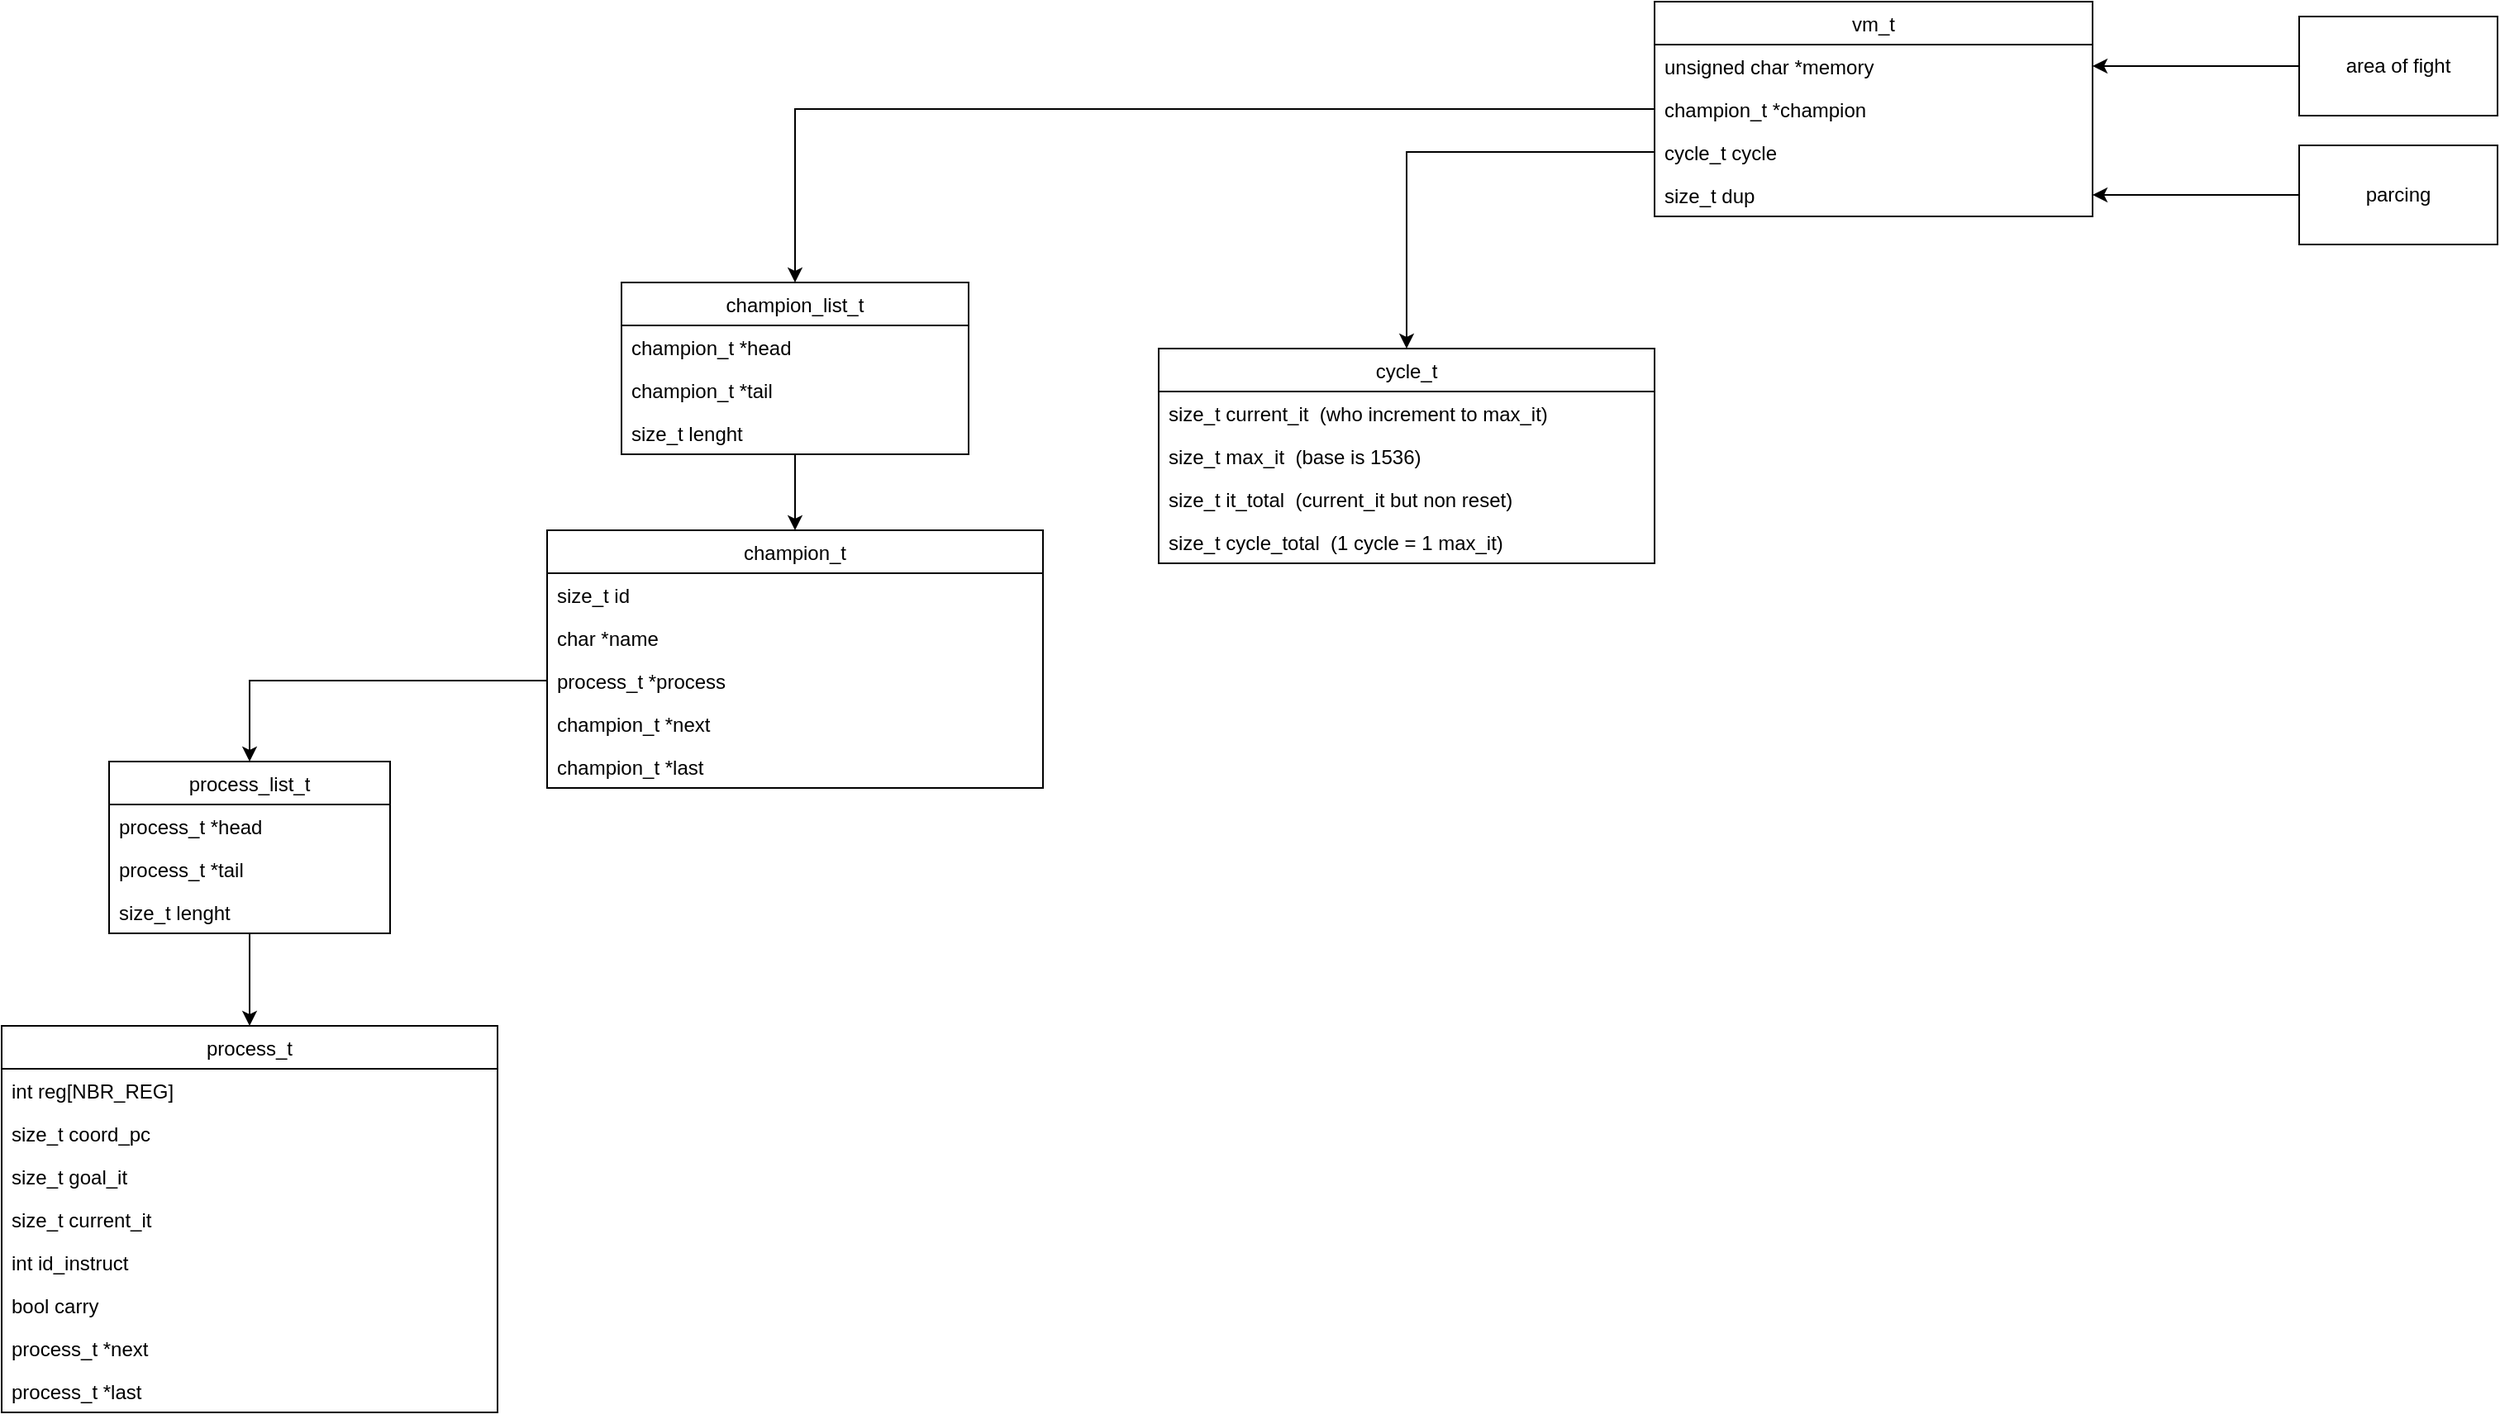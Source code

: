 <mxfile>
    <diagram id="sJNl7T-JgA-OTRm8y5UO" name="Page-1">
        <mxGraphModel dx="1873" dy="1101" grid="1" gridSize="10" guides="1" tooltips="1" connect="1" arrows="1" fold="1" page="1" pageScale="1" pageWidth="850" pageHeight="1100" math="0" shadow="0">
            <root>
                <mxCell id="0"/>
                <mxCell id="1" parent="0"/>
                <mxCell id="gSWYZH3rOPVy1YwnoG2c-80" value="vm_t" style="swimlane;fontStyle=0;childLayout=stackLayout;horizontal=1;startSize=26;fillColor=none;horizontalStack=0;resizeParent=1;resizeParentMax=0;resizeLast=0;collapsible=1;marginBottom=0;" parent="1" vertex="1">
                    <mxGeometry x="1020" y="40" width="265" height="130" as="geometry"/>
                </mxCell>
                <mxCell id="gSWYZH3rOPVy1YwnoG2c-81" value="unsigned char *memory" style="text;strokeColor=none;fillColor=none;align=left;verticalAlign=top;spacingLeft=4;spacingRight=4;overflow=hidden;rotatable=0;points=[[0,0.5],[1,0.5]];portConstraint=eastwest;" parent="gSWYZH3rOPVy1YwnoG2c-80" vertex="1">
                    <mxGeometry y="26" width="265" height="26" as="geometry"/>
                </mxCell>
                <mxCell id="gSWYZH3rOPVy1YwnoG2c-82" value="champion_t *champion&#10;" style="text;strokeColor=none;fillColor=none;align=left;verticalAlign=top;spacingLeft=4;spacingRight=4;overflow=hidden;rotatable=0;points=[[0,0.5],[1,0.5]];portConstraint=eastwest;" parent="gSWYZH3rOPVy1YwnoG2c-80" vertex="1">
                    <mxGeometry y="52" width="265" height="26" as="geometry"/>
                </mxCell>
                <mxCell id="gSWYZH3rOPVy1YwnoG2c-83" value="cycle_t cycle" style="text;strokeColor=none;fillColor=none;align=left;verticalAlign=top;spacingLeft=4;spacingRight=4;overflow=hidden;rotatable=0;points=[[0,0.5],[1,0.5]];portConstraint=eastwest;" parent="gSWYZH3rOPVy1YwnoG2c-80" vertex="1">
                    <mxGeometry y="78" width="265" height="26" as="geometry"/>
                </mxCell>
                <mxCell id="gSWYZH3rOPVy1YwnoG2c-84" value="size_t dup" style="text;strokeColor=none;fillColor=none;align=left;verticalAlign=top;spacingLeft=4;spacingRight=4;overflow=hidden;rotatable=0;points=[[0,0.5],[1,0.5]];portConstraint=eastwest;" parent="gSWYZH3rOPVy1YwnoG2c-80" vertex="1">
                    <mxGeometry y="104" width="265" height="26" as="geometry"/>
                </mxCell>
                <mxCell id="gSWYZH3rOPVy1YwnoG2c-87" style="edgeStyle=orthogonalEdgeStyle;rounded=0;orthogonalLoop=1;jettySize=auto;html=1;" parent="1" source="gSWYZH3rOPVy1YwnoG2c-85" target="gSWYZH3rOPVy1YwnoG2c-84" edge="1">
                    <mxGeometry relative="1" as="geometry"/>
                </mxCell>
                <mxCell id="gSWYZH3rOPVy1YwnoG2c-85" value="&lt;div&gt;parcing&lt;/div&gt;" style="rounded=0;whiteSpace=wrap;html=1;" parent="1" vertex="1">
                    <mxGeometry x="1410" y="127" width="120" height="60" as="geometry"/>
                </mxCell>
                <mxCell id="gSWYZH3rOPVy1YwnoG2c-89" style="edgeStyle=orthogonalEdgeStyle;rounded=0;orthogonalLoop=1;jettySize=auto;html=1;entryX=1;entryY=0.5;entryDx=0;entryDy=0;" parent="1" source="gSWYZH3rOPVy1YwnoG2c-88" target="gSWYZH3rOPVy1YwnoG2c-81" edge="1">
                    <mxGeometry relative="1" as="geometry"/>
                </mxCell>
                <mxCell id="gSWYZH3rOPVy1YwnoG2c-88" value="&lt;div&gt;area of fight&lt;br&gt;&lt;/div&gt;" style="rounded=0;whiteSpace=wrap;html=1;" parent="1" vertex="1">
                    <mxGeometry x="1410" y="49" width="120" height="60" as="geometry"/>
                </mxCell>
                <mxCell id="gSWYZH3rOPVy1YwnoG2c-94" value="cycle_t" style="swimlane;fontStyle=0;childLayout=stackLayout;horizontal=1;startSize=26;fillColor=none;horizontalStack=0;resizeParent=1;resizeParentMax=0;resizeLast=0;collapsible=1;marginBottom=0;" parent="1" vertex="1">
                    <mxGeometry x="720" y="250" width="300" height="130" as="geometry"/>
                </mxCell>
                <mxCell id="gSWYZH3rOPVy1YwnoG2c-95" value="size_t current_it  (who increment to max_it)" style="text;strokeColor=none;fillColor=none;align=left;verticalAlign=top;spacingLeft=4;spacingRight=4;overflow=hidden;rotatable=0;points=[[0,0.5],[1,0.5]];portConstraint=eastwest;" parent="gSWYZH3rOPVy1YwnoG2c-94" vertex="1">
                    <mxGeometry y="26" width="300" height="26" as="geometry"/>
                </mxCell>
                <mxCell id="gSWYZH3rOPVy1YwnoG2c-96" value="size_t max_it  (base is 1536)" style="text;strokeColor=none;fillColor=none;align=left;verticalAlign=top;spacingLeft=4;spacingRight=4;overflow=hidden;rotatable=0;points=[[0,0.5],[1,0.5]];portConstraint=eastwest;" parent="gSWYZH3rOPVy1YwnoG2c-94" vertex="1">
                    <mxGeometry y="52" width="300" height="26" as="geometry"/>
                </mxCell>
                <mxCell id="gSWYZH3rOPVy1YwnoG2c-97" value="size_t it_total  (current_it but non reset)" style="text;strokeColor=none;fillColor=none;align=left;verticalAlign=top;spacingLeft=4;spacingRight=4;overflow=hidden;rotatable=0;points=[[0,0.5],[1,0.5]];portConstraint=eastwest;" parent="gSWYZH3rOPVy1YwnoG2c-94" vertex="1">
                    <mxGeometry y="78" width="300" height="26" as="geometry"/>
                </mxCell>
                <mxCell id="gSWYZH3rOPVy1YwnoG2c-100" value="size_t cycle_total  (1 cycle = 1 max_it)" style="text;strokeColor=none;fillColor=none;align=left;verticalAlign=top;spacingLeft=4;spacingRight=4;overflow=hidden;rotatable=0;points=[[0,0.5],[1,0.5]];portConstraint=eastwest;" parent="gSWYZH3rOPVy1YwnoG2c-94" vertex="1">
                    <mxGeometry y="104" width="300" height="26" as="geometry"/>
                </mxCell>
                <mxCell id="gSWYZH3rOPVy1YwnoG2c-98" style="edgeStyle=orthogonalEdgeStyle;rounded=0;orthogonalLoop=1;jettySize=auto;html=1;entryX=0.5;entryY=0;entryDx=0;entryDy=0;" parent="1" source="gSWYZH3rOPVy1YwnoG2c-83" target="gSWYZH3rOPVy1YwnoG2c-94" edge="1">
                    <mxGeometry relative="1" as="geometry"/>
                </mxCell>
                <mxCell id="gSWYZH3rOPVy1YwnoG2c-101" value="champion_t" style="swimlane;fontStyle=0;childLayout=stackLayout;horizontal=1;startSize=26;fillColor=none;horizontalStack=0;resizeParent=1;resizeParentMax=0;resizeLast=0;collapsible=1;marginBottom=0;" parent="1" vertex="1">
                    <mxGeometry x="350" y="360" width="300" height="156" as="geometry"/>
                </mxCell>
                <mxCell id="gSWYZH3rOPVy1YwnoG2c-102" value="size_t id" style="text;strokeColor=none;fillColor=none;align=left;verticalAlign=top;spacingLeft=4;spacingRight=4;overflow=hidden;rotatable=0;points=[[0,0.5],[1,0.5]];portConstraint=eastwest;" parent="gSWYZH3rOPVy1YwnoG2c-101" vertex="1">
                    <mxGeometry y="26" width="300" height="26" as="geometry"/>
                </mxCell>
                <mxCell id="gSWYZH3rOPVy1YwnoG2c-103" value="char *name" style="text;strokeColor=none;fillColor=none;align=left;verticalAlign=top;spacingLeft=4;spacingRight=4;overflow=hidden;rotatable=0;points=[[0,0.5],[1,0.5]];portConstraint=eastwest;" parent="gSWYZH3rOPVy1YwnoG2c-101" vertex="1">
                    <mxGeometry y="52" width="300" height="26" as="geometry"/>
                </mxCell>
                <mxCell id="gSWYZH3rOPVy1YwnoG2c-104" value="process_t *process" style="text;strokeColor=none;fillColor=none;align=left;verticalAlign=top;spacingLeft=4;spacingRight=4;overflow=hidden;rotatable=0;points=[[0,0.5],[1,0.5]];portConstraint=eastwest;" parent="gSWYZH3rOPVy1YwnoG2c-101" vertex="1">
                    <mxGeometry y="78" width="300" height="26" as="geometry"/>
                </mxCell>
                <mxCell id="gSWYZH3rOPVy1YwnoG2c-106" value="champion_t *next" style="text;strokeColor=none;fillColor=none;align=left;verticalAlign=top;spacingLeft=4;spacingRight=4;overflow=hidden;rotatable=0;points=[[0,0.5],[1,0.5]];portConstraint=eastwest;" parent="gSWYZH3rOPVy1YwnoG2c-101" vertex="1">
                    <mxGeometry y="104" width="300" height="26" as="geometry"/>
                </mxCell>
                <mxCell id="gSWYZH3rOPVy1YwnoG2c-107" value="champion_t *last" style="text;strokeColor=none;fillColor=none;align=left;verticalAlign=top;spacingLeft=4;spacingRight=4;overflow=hidden;rotatable=0;points=[[0,0.5],[1,0.5]];portConstraint=eastwest;" parent="gSWYZH3rOPVy1YwnoG2c-101" vertex="1">
                    <mxGeometry y="130" width="300" height="26" as="geometry"/>
                </mxCell>
                <mxCell id="gSWYZH3rOPVy1YwnoG2c-109" value="process_t" style="swimlane;fontStyle=0;childLayout=stackLayout;horizontal=1;startSize=26;fillColor=none;horizontalStack=0;resizeParent=1;resizeParentMax=0;resizeLast=0;collapsible=1;marginBottom=0;" parent="1" vertex="1">
                    <mxGeometry x="20" y="660" width="300" height="234" as="geometry"/>
                </mxCell>
                <mxCell id="gSWYZH3rOPVy1YwnoG2c-110" value="int reg[NBR_REG]" style="text;strokeColor=none;fillColor=none;align=left;verticalAlign=top;spacingLeft=4;spacingRight=4;overflow=hidden;rotatable=0;points=[[0,0.5],[1,0.5]];portConstraint=eastwest;" parent="gSWYZH3rOPVy1YwnoG2c-109" vertex="1">
                    <mxGeometry y="26" width="300" height="26" as="geometry"/>
                </mxCell>
                <mxCell id="gSWYZH3rOPVy1YwnoG2c-111" value="size_t coord_pc" style="text;strokeColor=none;fillColor=none;align=left;verticalAlign=top;spacingLeft=4;spacingRight=4;overflow=hidden;rotatable=0;points=[[0,0.5],[1,0.5]];portConstraint=eastwest;" parent="gSWYZH3rOPVy1YwnoG2c-109" vertex="1">
                    <mxGeometry y="52" width="300" height="26" as="geometry"/>
                </mxCell>
                <mxCell id="gSWYZH3rOPVy1YwnoG2c-112" value="size_t goal_it" style="text;strokeColor=none;fillColor=none;align=left;verticalAlign=top;spacingLeft=4;spacingRight=4;overflow=hidden;rotatable=0;points=[[0,0.5],[1,0.5]];portConstraint=eastwest;" parent="gSWYZH3rOPVy1YwnoG2c-109" vertex="1">
                    <mxGeometry y="78" width="300" height="26" as="geometry"/>
                </mxCell>
                <mxCell id="gSWYZH3rOPVy1YwnoG2c-113" value="size_t current_it" style="text;strokeColor=none;fillColor=none;align=left;verticalAlign=top;spacingLeft=4;spacingRight=4;overflow=hidden;rotatable=0;points=[[0,0.5],[1,0.5]];portConstraint=eastwest;" parent="gSWYZH3rOPVy1YwnoG2c-109" vertex="1">
                    <mxGeometry y="104" width="300" height="26" as="geometry"/>
                </mxCell>
                <mxCell id="gSWYZH3rOPVy1YwnoG2c-114" value="int id_instruct" style="text;strokeColor=none;fillColor=none;align=left;verticalAlign=top;spacingLeft=4;spacingRight=4;overflow=hidden;rotatable=0;points=[[0,0.5],[1,0.5]];portConstraint=eastwest;" parent="gSWYZH3rOPVy1YwnoG2c-109" vertex="1">
                    <mxGeometry y="130" width="300" height="26" as="geometry"/>
                </mxCell>
                <mxCell id="gSWYZH3rOPVy1YwnoG2c-115" value="bool carry" style="text;strokeColor=none;fillColor=none;align=left;verticalAlign=top;spacingLeft=4;spacingRight=4;overflow=hidden;rotatable=0;points=[[0,0.5],[1,0.5]];portConstraint=eastwest;" parent="gSWYZH3rOPVy1YwnoG2c-109" vertex="1">
                    <mxGeometry y="156" width="300" height="26" as="geometry"/>
                </mxCell>
                <mxCell id="gSWYZH3rOPVy1YwnoG2c-116" value="process_t *next" style="text;strokeColor=none;fillColor=none;align=left;verticalAlign=top;spacingLeft=4;spacingRight=4;overflow=hidden;rotatable=0;points=[[0,0.5],[1,0.5]];portConstraint=eastwest;" parent="gSWYZH3rOPVy1YwnoG2c-109" vertex="1">
                    <mxGeometry y="182" width="300" height="26" as="geometry"/>
                </mxCell>
                <mxCell id="gSWYZH3rOPVy1YwnoG2c-117" value="process_t *last" style="text;strokeColor=none;fillColor=none;align=left;verticalAlign=top;spacingLeft=4;spacingRight=4;overflow=hidden;rotatable=0;points=[[0,0.5],[1,0.5]];portConstraint=eastwest;" parent="gSWYZH3rOPVy1YwnoG2c-109" vertex="1">
                    <mxGeometry y="208" width="300" height="26" as="geometry"/>
                </mxCell>
                <mxCell id="9" style="edgeStyle=orthogonalEdgeStyle;rounded=0;orthogonalLoop=1;jettySize=auto;html=1;entryX=0.5;entryY=0;entryDx=0;entryDy=0;" edge="1" parent="1" source="3" target="gSWYZH3rOPVy1YwnoG2c-109">
                    <mxGeometry relative="1" as="geometry"/>
                </mxCell>
                <mxCell id="3" value="process_list_t" style="swimlane;fontStyle=0;childLayout=stackLayout;horizontal=1;startSize=26;fillColor=none;horizontalStack=0;resizeParent=1;resizeParentMax=0;resizeLast=0;collapsible=1;marginBottom=0;" vertex="1" parent="1">
                    <mxGeometry x="85" y="500" width="170" height="104" as="geometry"/>
                </mxCell>
                <mxCell id="4" value="process_t *head" style="text;strokeColor=none;fillColor=none;align=left;verticalAlign=top;spacingLeft=4;spacingRight=4;overflow=hidden;rotatable=0;points=[[0,0.5],[1,0.5]];portConstraint=eastwest;" vertex="1" parent="3">
                    <mxGeometry y="26" width="170" height="26" as="geometry"/>
                </mxCell>
                <mxCell id="5" value="process_t *tail" style="text;strokeColor=none;fillColor=none;align=left;verticalAlign=top;spacingLeft=4;spacingRight=4;overflow=hidden;rotatable=0;points=[[0,0.5],[1,0.5]];portConstraint=eastwest;" vertex="1" parent="3">
                    <mxGeometry y="52" width="170" height="26" as="geometry"/>
                </mxCell>
                <mxCell id="6" value="size_t lenght" style="text;strokeColor=none;fillColor=none;align=left;verticalAlign=top;spacingLeft=4;spacingRight=4;overflow=hidden;rotatable=0;points=[[0,0.5],[1,0.5]];portConstraint=eastwest;" vertex="1" parent="3">
                    <mxGeometry y="78" width="170" height="26" as="geometry"/>
                </mxCell>
                <mxCell id="10" style="edgeStyle=orthogonalEdgeStyle;rounded=0;orthogonalLoop=1;jettySize=auto;html=1;entryX=0.5;entryY=0;entryDx=0;entryDy=0;" edge="1" parent="1" source="gSWYZH3rOPVy1YwnoG2c-104" target="3">
                    <mxGeometry relative="1" as="geometry"/>
                </mxCell>
                <mxCell id="19" style="edgeStyle=orthogonalEdgeStyle;rounded=0;orthogonalLoop=1;jettySize=auto;html=1;entryX=0.5;entryY=0;entryDx=0;entryDy=0;" edge="1" parent="1" source="12" target="gSWYZH3rOPVy1YwnoG2c-101">
                    <mxGeometry relative="1" as="geometry"/>
                </mxCell>
                <mxCell id="12" value="champion_list_t" style="swimlane;fontStyle=0;childLayout=stackLayout;horizontal=1;startSize=26;fillColor=none;horizontalStack=0;resizeParent=1;resizeParentMax=0;resizeLast=0;collapsible=1;marginBottom=0;" vertex="1" parent="1">
                    <mxGeometry x="395" y="210" width="210" height="104" as="geometry"/>
                </mxCell>
                <mxCell id="16" value="champion_t *head" style="text;strokeColor=none;fillColor=none;align=left;verticalAlign=top;spacingLeft=4;spacingRight=4;overflow=hidden;rotatable=0;points=[[0,0.5],[1,0.5]];portConstraint=eastwest;" vertex="1" parent="12">
                    <mxGeometry y="26" width="210" height="26" as="geometry"/>
                </mxCell>
                <mxCell id="17" value="champion_t *tail" style="text;strokeColor=none;fillColor=none;align=left;verticalAlign=top;spacingLeft=4;spacingRight=4;overflow=hidden;rotatable=0;points=[[0,0.5],[1,0.5]];portConstraint=eastwest;" vertex="1" parent="12">
                    <mxGeometry y="52" width="210" height="26" as="geometry"/>
                </mxCell>
                <mxCell id="18" value="size_t lenght" style="text;strokeColor=none;fillColor=none;align=left;verticalAlign=top;spacingLeft=4;spacingRight=4;overflow=hidden;rotatable=0;points=[[0,0.5],[1,0.5]];portConstraint=eastwest;" vertex="1" parent="12">
                    <mxGeometry y="78" width="210" height="26" as="geometry"/>
                </mxCell>
                <mxCell id="21" style="edgeStyle=orthogonalEdgeStyle;rounded=0;orthogonalLoop=1;jettySize=auto;html=1;entryX=0.5;entryY=0;entryDx=0;entryDy=0;" edge="1" parent="1" source="gSWYZH3rOPVy1YwnoG2c-82" target="12">
                    <mxGeometry relative="1" as="geometry"/>
                </mxCell>
            </root>
        </mxGraphModel>
    </diagram>
</mxfile>